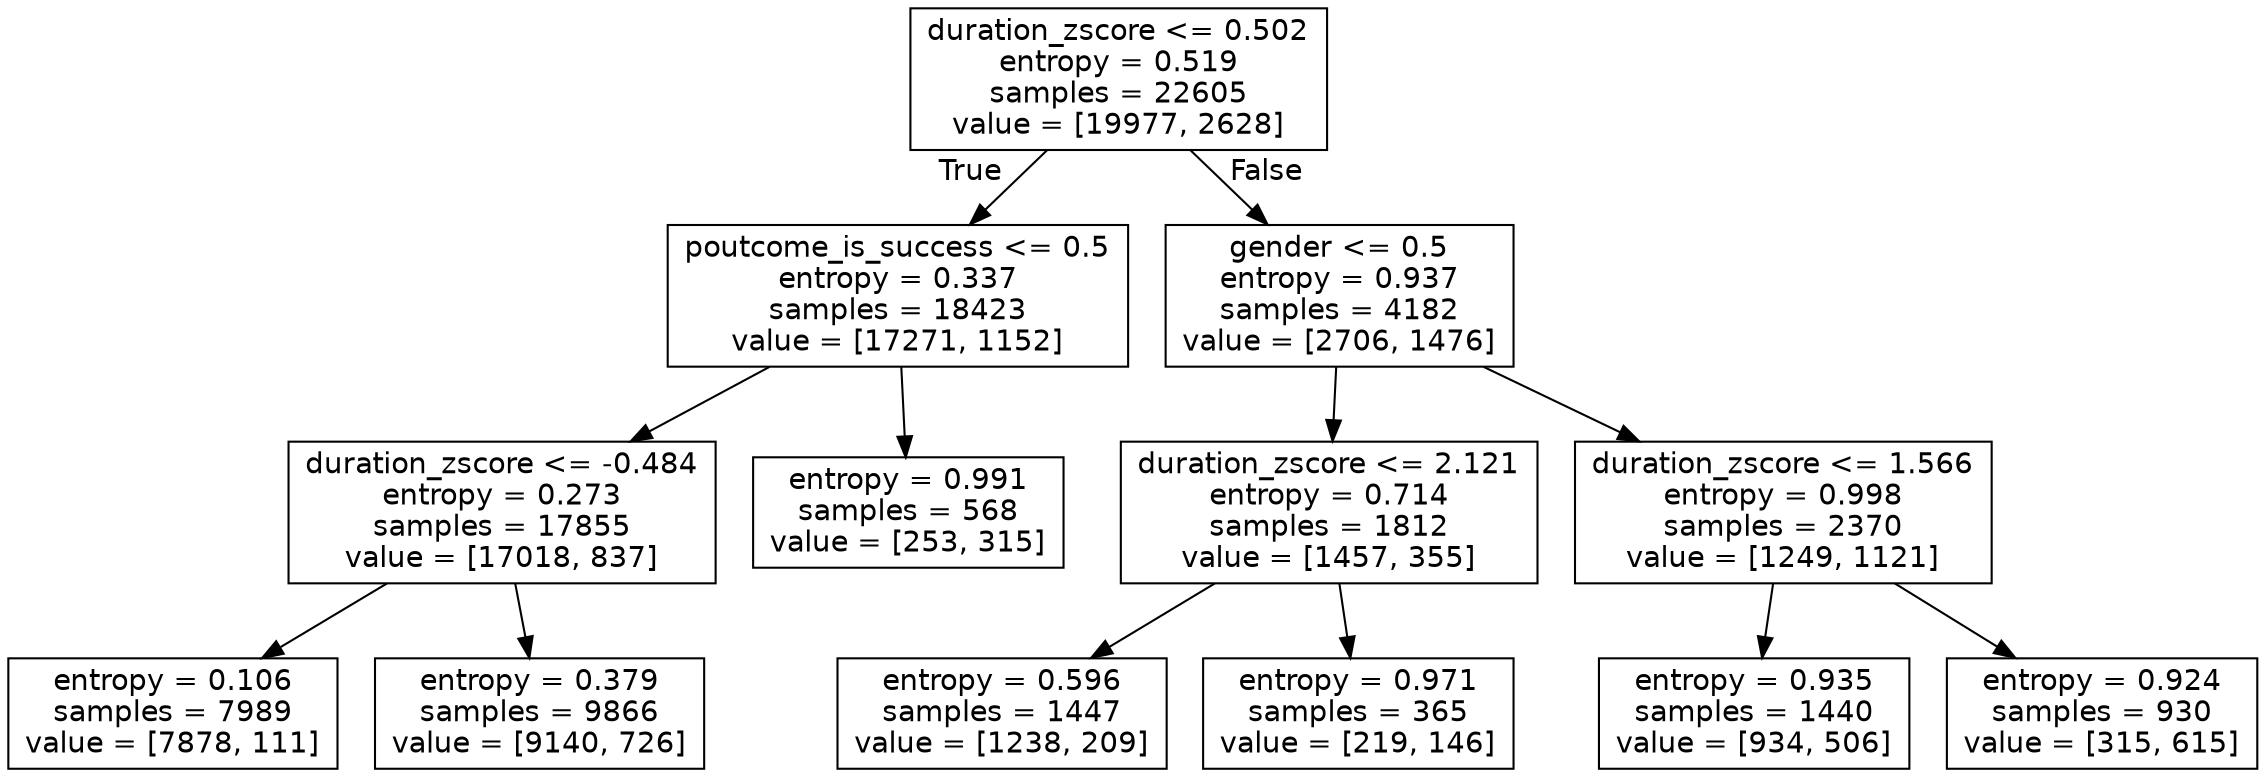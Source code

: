 digraph Tree {
node [shape=box, fontname="helvetica"] ;
edge [fontname="helvetica"] ;
0 [label="duration_zscore <= 0.502\nentropy = 0.519\nsamples = 22605\nvalue = [19977, 2628]"] ;
1 [label="poutcome_is_success <= 0.5\nentropy = 0.337\nsamples = 18423\nvalue = [17271, 1152]"] ;
0 -> 1 [labeldistance=2.5, labelangle=45, headlabel="True"] ;
2 [label="duration_zscore <= -0.484\nentropy = 0.273\nsamples = 17855\nvalue = [17018, 837]"] ;
1 -> 2 ;
3 [label="entropy = 0.106\nsamples = 7989\nvalue = [7878, 111]"] ;
2 -> 3 ;
4 [label="entropy = 0.379\nsamples = 9866\nvalue = [9140, 726]"] ;
2 -> 4 ;
5 [label="entropy = 0.991\nsamples = 568\nvalue = [253, 315]"] ;
1 -> 5 ;
6 [label="gender <= 0.5\nentropy = 0.937\nsamples = 4182\nvalue = [2706, 1476]"] ;
0 -> 6 [labeldistance=2.5, labelangle=-45, headlabel="False"] ;
7 [label="duration_zscore <= 2.121\nentropy = 0.714\nsamples = 1812\nvalue = [1457, 355]"] ;
6 -> 7 ;
8 [label="entropy = 0.596\nsamples = 1447\nvalue = [1238, 209]"] ;
7 -> 8 ;
9 [label="entropy = 0.971\nsamples = 365\nvalue = [219, 146]"] ;
7 -> 9 ;
10 [label="duration_zscore <= 1.566\nentropy = 0.998\nsamples = 2370\nvalue = [1249, 1121]"] ;
6 -> 10 ;
11 [label="entropy = 0.935\nsamples = 1440\nvalue = [934, 506]"] ;
10 -> 11 ;
12 [label="entropy = 0.924\nsamples = 930\nvalue = [315, 615]"] ;
10 -> 12 ;
}
